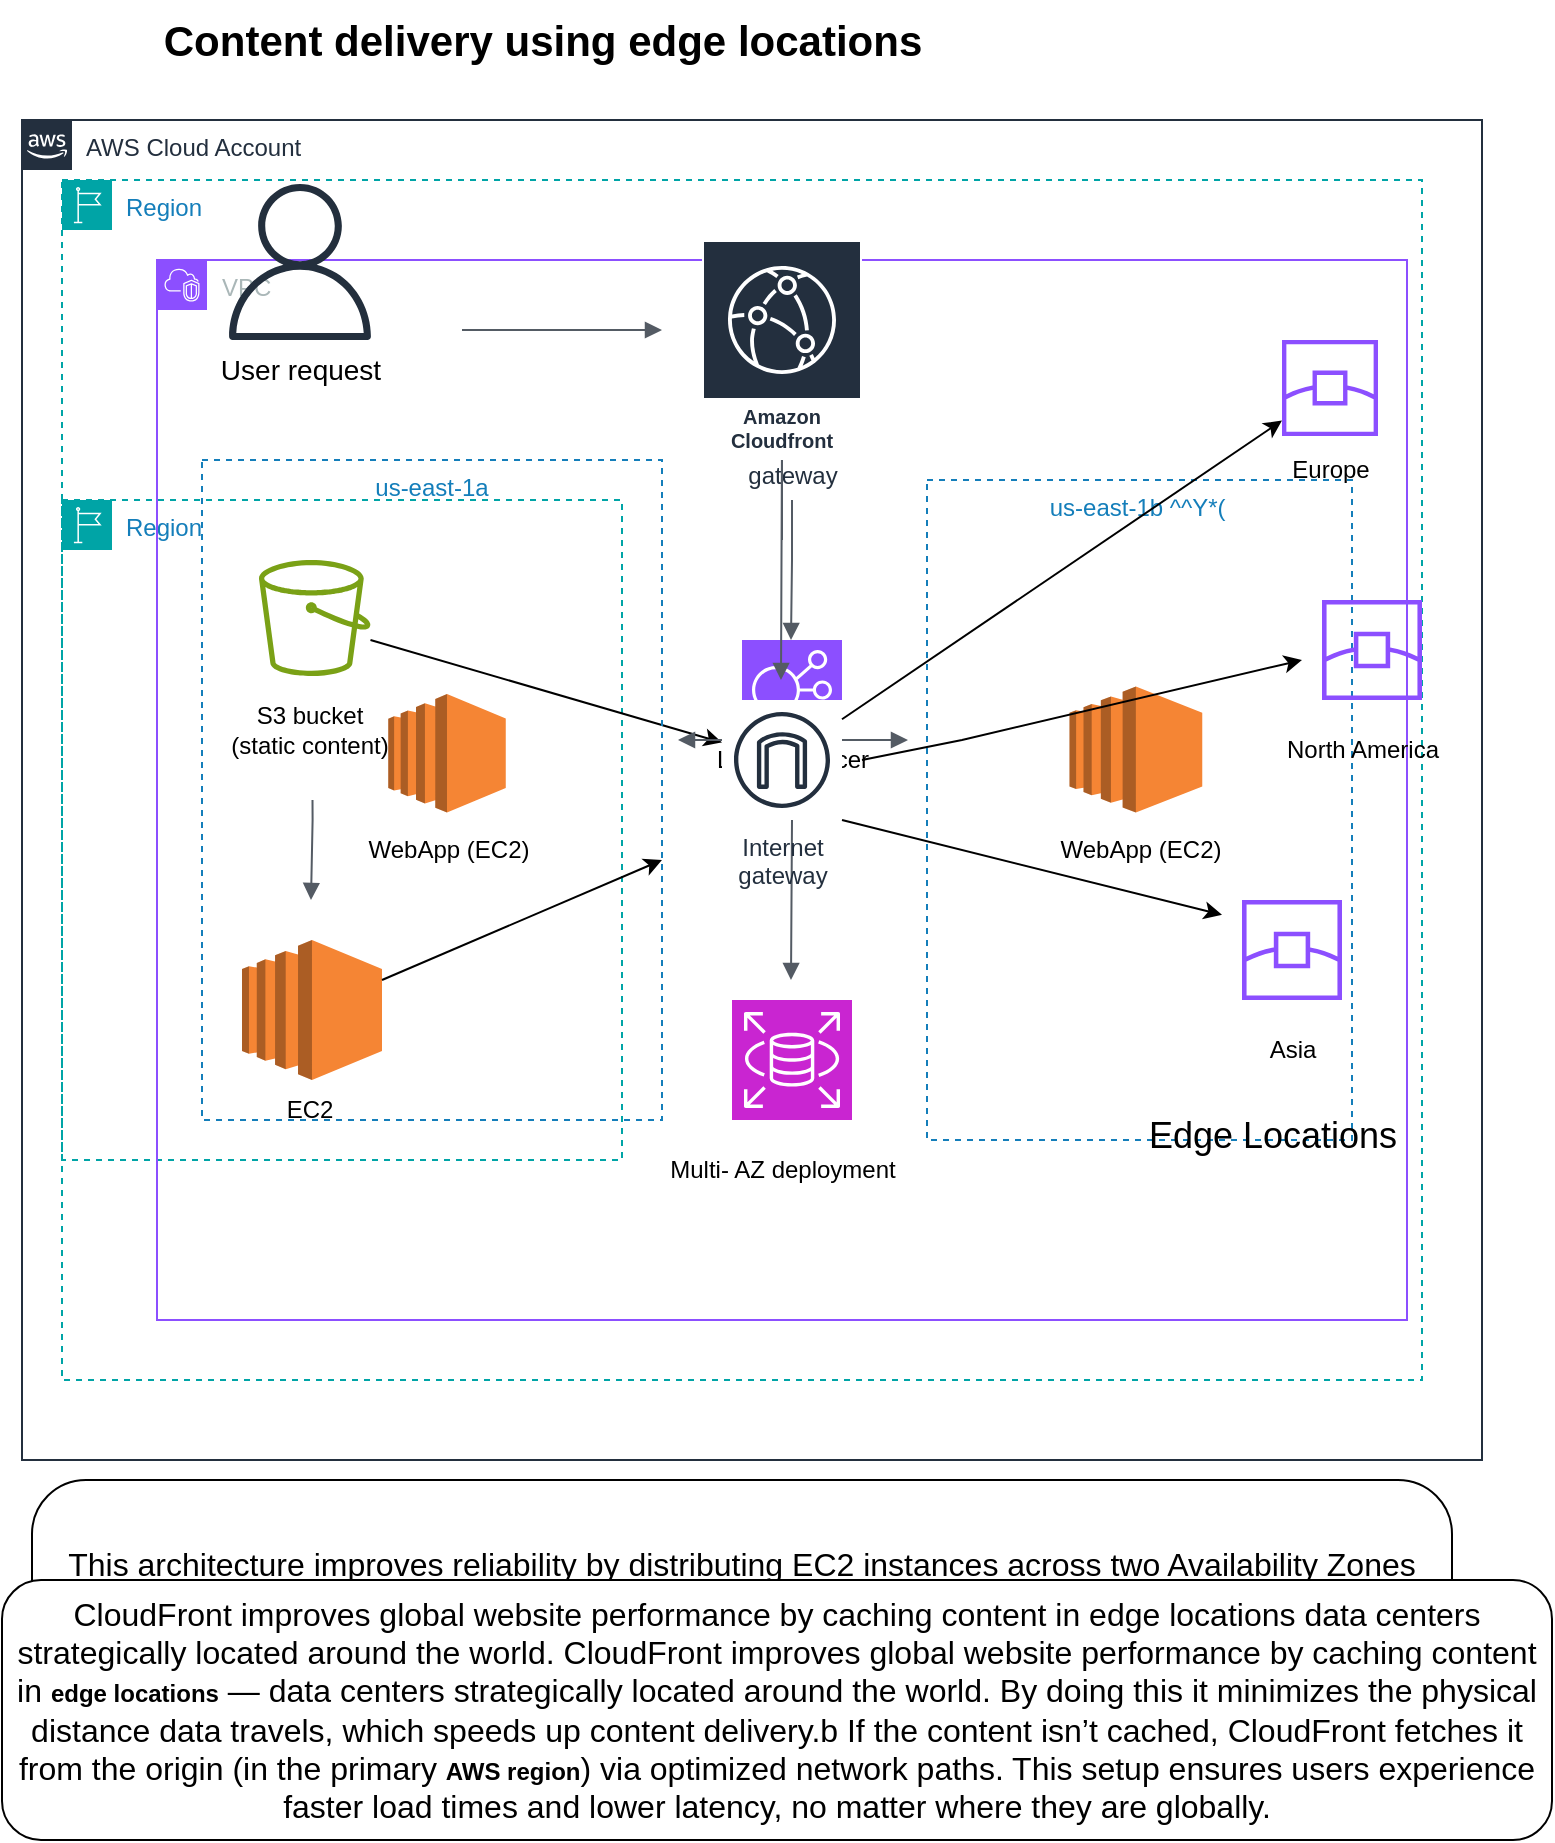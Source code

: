 <mxfile version="26.2.10" pages="2">
  <diagram name="Page-1" id="Ia9hCRzbgBy5XsJq7HXF">
    <mxGraphModel grid="1" page="1" gridSize="10" guides="1" tooltips="1" connect="1" arrows="1" fold="1" pageScale="1" pageWidth="850" pageHeight="1100" math="0" shadow="0">
      <root>
        <mxCell id="0" />
        <mxCell id="1" parent="0" />
        <mxCell id="m0VosQBLJgG95cNkHNOX-1" value="AWS Cloud Account" style="points=[[0,0],[0.25,0],[0.5,0],[0.75,0],[1,0],[1,0.25],[1,0.5],[1,0.75],[1,1],[0.75,1],[0.5,1],[0.25,1],[0,1],[0,0.75],[0,0.5],[0,0.25]];outlineConnect=0;gradientColor=none;html=1;whiteSpace=wrap;fontSize=12;fontStyle=0;container=1;pointerEvents=0;collapsible=0;recursiveResize=0;shape=mxgraph.aws4.group;grIcon=mxgraph.aws4.group_aws_cloud_alt;strokeColor=#232F3E;fillColor=none;verticalAlign=top;align=left;spacingLeft=30;fontColor=#232F3E;dashed=0;" parent="1" vertex="1">
          <mxGeometry x="50" y="110" width="730" height="670" as="geometry" />
        </mxCell>
        <mxCell id="A_Hm_GYKBpwXhpmtlRmx-6" value="Region" style="points=[[0,0],[0.25,0],[0.5,0],[0.75,0],[1,0],[1,0.25],[1,0.5],[1,0.75],[1,1],[0.75,1],[0.5,1],[0.25,1],[0,1],[0,0.75],[0,0.5],[0,0.25]];outlineConnect=0;gradientColor=none;html=1;whiteSpace=wrap;fontSize=12;fontStyle=0;container=1;pointerEvents=0;collapsible=0;recursiveResize=0;shape=mxgraph.aws4.group;grIcon=mxgraph.aws4.group_region;strokeColor=#00A4A6;fillColor=none;verticalAlign=top;align=left;spacingLeft=30;fontColor=#147EBA;dashed=1;" vertex="1" parent="m0VosQBLJgG95cNkHNOX-1">
          <mxGeometry x="20" y="190" width="280" height="330" as="geometry" />
        </mxCell>
        <mxCell id="A_Hm_GYKBpwXhpmtlRmx-15" value="" style="outlineConnect=0;dashed=0;verticalLabelPosition=bottom;verticalAlign=top;align=center;html=1;shape=mxgraph.aws3.ec2;fillColor=#F58534;gradientColor=none;" vertex="1" parent="A_Hm_GYKBpwXhpmtlRmx-6">
          <mxGeometry x="90" y="220" width="70" height="70" as="geometry" />
        </mxCell>
        <mxCell id="A_Hm_GYKBpwXhpmtlRmx-16" value="" style="edgeStyle=orthogonalEdgeStyle;html=1;endArrow=block;elbow=vertical;startArrow=none;endFill=1;strokeColor=#545B64;rounded=0;" edge="1" parent="A_Hm_GYKBpwXhpmtlRmx-6">
          <mxGeometry width="100" relative="1" as="geometry">
            <mxPoint x="125.25" y="150" as="sourcePoint" />
            <mxPoint x="124.5" y="200" as="targetPoint" />
            <Array as="points">
              <mxPoint x="126.25" y="150" />
              <mxPoint x="126.25" y="160" />
              <mxPoint x="125.25" y="160" />
            </Array>
          </mxGeometry>
        </mxCell>
        <mxCell id="A_Hm_GYKBpwXhpmtlRmx-18" value="EC2" style="text;html=1;align=center;verticalAlign=middle;whiteSpace=wrap;rounded=0;" vertex="1" parent="A_Hm_GYKBpwXhpmtlRmx-6">
          <mxGeometry x="94.25" y="290" width="60" height="30" as="geometry" />
        </mxCell>
        <mxCell id="A_Hm_GYKBpwXhpmtlRmx-19" value="S3 bucket (static content)" style="text;html=1;align=center;verticalAlign=middle;whiteSpace=wrap;rounded=0;" vertex="1" parent="A_Hm_GYKBpwXhpmtlRmx-6">
          <mxGeometry x="79.25" y="100" width="90" height="30" as="geometry" />
        </mxCell>
        <mxCell id="A_Hm_GYKBpwXhpmtlRmx-21" value="" style="sketch=0;outlineConnect=0;fontColor=#232F3E;gradientColor=none;fillColor=#7AA116;strokeColor=none;dashed=0;verticalLabelPosition=bottom;verticalAlign=top;align=center;html=1;fontSize=12;fontStyle=0;aspect=fixed;pointerEvents=1;shape=mxgraph.aws4.bucket;" vertex="1" parent="A_Hm_GYKBpwXhpmtlRmx-6">
          <mxGeometry x="98.48" y="30" width="55.77" height="58" as="geometry" />
        </mxCell>
        <mxCell id="A_Hm_GYKBpwXhpmtlRmx-29" value="" style="html=1;labelBackgroundColor=#ffffff;endArrow=classic;endFill=1;endSize=6;jettySize=auto;orthogonalLoop=1;strokeWidth=1;fontSize=14;rounded=0;" edge="1" parent="A_Hm_GYKBpwXhpmtlRmx-6" source="A_Hm_GYKBpwXhpmtlRmx-15">
          <mxGeometry width="60" height="60" relative="1" as="geometry">
            <mxPoint x="180" y="235" as="sourcePoint" />
            <mxPoint x="300" y="180" as="targetPoint" />
            <Array as="points">
              <mxPoint x="300" y="180" />
            </Array>
          </mxGeometry>
        </mxCell>
        <mxCell id="A_Hm_GYKBpwXhpmtlRmx-30" value="" style="html=1;labelBackgroundColor=#ffffff;endArrow=classic;endFill=1;endSize=6;jettySize=auto;orthogonalLoop=1;strokeWidth=1;fontSize=14;rounded=0;" edge="1" parent="A_Hm_GYKBpwXhpmtlRmx-6" target="A_Hm_GYKBpwXhpmtlRmx-24">
          <mxGeometry width="60" height="60" relative="1" as="geometry">
            <mxPoint x="154.25" y="70" as="sourcePoint" />
            <mxPoint x="214.25" y="10" as="targetPoint" />
            <Array as="points" />
          </mxGeometry>
        </mxCell>
        <mxCell id="A_Hm_GYKBpwXhpmtlRmx-31" value="&lt;br&gt;&lt;div&gt;&lt;br&gt;&lt;/div&gt;" style="edgeLabel;html=1;align=center;verticalAlign=middle;resizable=0;points=[];" vertex="1" connectable="0" parent="A_Hm_GYKBpwXhpmtlRmx-30">
          <mxGeometry x="-0.674" relative="1" as="geometry">
            <mxPoint as="offset" />
          </mxGeometry>
        </mxCell>
        <mxCell id="AFaa6eSulFojDyHGK63p-8" value="Region" style="points=[[0,0],[0.25,0],[0.5,0],[0.75,0],[1,0],[1,0.25],[1,0.5],[1,0.75],[1,1],[0.75,1],[0.5,1],[0.25,1],[0,1],[0,0.75],[0,0.5],[0,0.25]];outlineConnect=0;gradientColor=none;html=1;whiteSpace=wrap;fontSize=12;fontStyle=0;container=1;pointerEvents=0;collapsible=0;recursiveResize=0;shape=mxgraph.aws4.group;grIcon=mxgraph.aws4.group_region;strokeColor=#00A4A6;fillColor=none;verticalAlign=top;align=left;spacingLeft=30;fontColor=#147EBA;dashed=1;" vertex="1" parent="m0VosQBLJgG95cNkHNOX-1">
          <mxGeometry x="20" y="30" width="680" height="600" as="geometry" />
        </mxCell>
        <mxCell id="AFaa6eSulFojDyHGK63p-1" value="VPC" style="points=[[0,0],[0.25,0],[0.5,0],[0.75,0],[1,0],[1,0.25],[1,0.5],[1,0.75],[1,1],[0.75,1],[0.5,1],[0.25,1],[0,1],[0,0.75],[0,0.5],[0,0.25]];outlineConnect=0;gradientColor=none;html=1;whiteSpace=wrap;fontSize=12;fontStyle=0;container=1;pointerEvents=0;collapsible=0;recursiveResize=0;shape=mxgraph.aws4.group;grIcon=mxgraph.aws4.group_vpc2;strokeColor=#8C4FFF;fillColor=none;verticalAlign=top;align=left;spacingLeft=30;fontColor=#AAB7B8;dashed=0;" vertex="1" parent="AFaa6eSulFojDyHGK63p-8">
          <mxGeometry x="47.5" y="40" width="625" height="530" as="geometry" />
        </mxCell>
        <mxCell id="AFaa6eSulFojDyHGK63p-3" value="us-east-1a" style="fillColor=none;strokeColor=#147EBA;dashed=1;verticalAlign=top;fontStyle=0;fontColor=#147EBA;whiteSpace=wrap;html=1;" vertex="1" parent="AFaa6eSulFojDyHGK63p-1">
          <mxGeometry x="22.5" y="100" width="230" height="330" as="geometry" />
        </mxCell>
        <mxCell id="AFaa6eSulFojDyHGK63p-2" value="us-east-1b ^^Y*(&amp;nbsp;" style="fillColor=none;strokeColor=#147EBA;dashed=1;verticalAlign=top;fontStyle=0;fontColor=#147EBA;whiteSpace=wrap;html=1;" vertex="1" parent="AFaa6eSulFojDyHGK63p-1">
          <mxGeometry x="385" y="110" width="212.5" height="330" as="geometry" />
        </mxCell>
        <mxCell id="AFaa6eSulFojDyHGK63p-4" style="edgeStyle=orthogonalEdgeStyle;rounded=0;orthogonalLoop=1;jettySize=auto;html=1;exitX=0.5;exitY=1;exitDx=0;exitDy=0;" edge="1" parent="AFaa6eSulFojDyHGK63p-1" source="AFaa6eSulFojDyHGK63p-3" target="AFaa6eSulFojDyHGK63p-3">
          <mxGeometry relative="1" as="geometry" />
        </mxCell>
        <mxCell id="AFaa6eSulFojDyHGK63p-6" value="Internet&#xa;gateway" style="sketch=0;outlineConnect=0;fontColor=#232F3E;gradientColor=none;strokeColor=#232F3E;fillColor=#ffffff;dashed=0;verticalLabelPosition=bottom;verticalAlign=top;align=center;html=1;fontSize=12;fontStyle=0;aspect=fixed;shape=mxgraph.aws4.resourceIcon;resIcon=mxgraph.aws4.internet_gateway;" vertex="1" parent="AFaa6eSulFojDyHGK63p-1">
          <mxGeometry x="287.5" y="20" width="60" height="60" as="geometry" />
        </mxCell>
        <mxCell id="AFaa6eSulFojDyHGK63p-7" value="" style="sketch=0;points=[[0,0,0],[0.25,0,0],[0.5,0,0],[0.75,0,0],[1,0,0],[0,1,0],[0.25,1,0],[0.5,1,0],[0.75,1,0],[1,1,0],[0,0.25,0],[0,0.5,0],[0,0.75,0],[1,0.25,0],[1,0.5,0],[1,0.75,0]];outlineConnect=0;fontColor=#232F3E;fillColor=#8C4FFF;strokeColor=#ffffff;dashed=0;verticalLabelPosition=bottom;verticalAlign=top;align=center;html=1;fontSize=12;fontStyle=0;aspect=fixed;shape=mxgraph.aws4.resourceIcon;resIcon=mxgraph.aws4.elastic_load_balancing;" vertex="1" parent="AFaa6eSulFojDyHGK63p-1">
          <mxGeometry x="292.5" y="190" width="50" height="50" as="geometry" />
        </mxCell>
        <mxCell id="AFaa6eSulFojDyHGK63p-13" value="WebApp (EC2)" style="text;html=1;align=center;verticalAlign=middle;resizable=0;points=[];autosize=1;strokeColor=none;fillColor=none;" vertex="1" parent="AFaa6eSulFojDyHGK63p-1">
          <mxGeometry x="95" y="280" width="100" height="30" as="geometry" />
        </mxCell>
        <mxCell id="AFaa6eSulFojDyHGK63p-12" value="WebApp (EC2)" style="text;html=1;align=center;verticalAlign=middle;resizable=0;points=[];autosize=1;strokeColor=none;fillColor=none;" vertex="1" parent="AFaa6eSulFojDyHGK63p-1">
          <mxGeometry x="441.25" y="280" width="100" height="30" as="geometry" />
        </mxCell>
        <mxCell id="AFaa6eSulFojDyHGK63p-14" value="" style="sketch=0;points=[[0,0,0],[0.25,0,0],[0.5,0,0],[0.75,0,0],[1,0,0],[0,1,0],[0.25,1,0],[0.5,1,0],[0.75,1,0],[1,1,0],[0,0.25,0],[0,0.5,0],[0,0.75,0],[1,0.25,0],[1,0.5,0],[1,0.75,0]];outlineConnect=0;fontColor=#232F3E;fillColor=#C925D1;strokeColor=#ffffff;dashed=0;verticalLabelPosition=bottom;verticalAlign=top;align=center;html=1;fontSize=12;fontStyle=0;aspect=fixed;shape=mxgraph.aws4.resourceIcon;resIcon=mxgraph.aws4.rds;" vertex="1" parent="AFaa6eSulFojDyHGK63p-1">
          <mxGeometry x="287.5" y="370" width="60" height="60" as="geometry" />
        </mxCell>
        <mxCell id="AFaa6eSulFojDyHGK63p-17" value="" style="edgeStyle=orthogonalEdgeStyle;html=1;endArrow=block;elbow=vertical;startArrow=block;startFill=1;endFill=1;strokeColor=#545B64;rounded=0;" edge="1" parent="AFaa6eSulFojDyHGK63p-1">
          <mxGeometry width="100" relative="1" as="geometry">
            <mxPoint x="260.5" y="240" as="sourcePoint" />
            <mxPoint x="375.5" y="240" as="targetPoint" />
            <Array as="points">
              <mxPoint x="313" y="240.5" />
              <mxPoint x="313" y="240.5" />
            </Array>
          </mxGeometry>
        </mxCell>
        <mxCell id="AFaa6eSulFojDyHGK63p-22" value="" style="edgeStyle=orthogonalEdgeStyle;html=1;endArrow=block;elbow=vertical;startArrow=none;endFill=1;strokeColor=#545B64;rounded=0;" edge="1" parent="AFaa6eSulFojDyHGK63p-1">
          <mxGeometry width="100" relative="1" as="geometry">
            <mxPoint x="317.5" y="120" as="sourcePoint" />
            <mxPoint x="317" y="190" as="targetPoint" />
            <Array as="points">
              <mxPoint x="317" y="150" />
              <mxPoint x="317" y="150" />
            </Array>
          </mxGeometry>
        </mxCell>
        <mxCell id="AFaa6eSulFojDyHGK63p-24" value="" style="edgeStyle=orthogonalEdgeStyle;html=1;endArrow=block;elbow=vertical;startArrow=none;endFill=1;strokeColor=#545B64;rounded=0;" edge="1" parent="AFaa6eSulFojDyHGK63p-1" source="AFaa6eSulFojDyHGK63p-26">
          <mxGeometry width="100" relative="1" as="geometry">
            <mxPoint x="317.5" y="280" as="sourcePoint" />
            <mxPoint x="317" y="360" as="targetPoint" />
            <Array as="points">
              <mxPoint x="318" y="280" />
              <mxPoint x="317" y="280" />
            </Array>
          </mxGeometry>
        </mxCell>
        <mxCell id="AFaa6eSulFojDyHGK63p-26" value="Load balancer" style="text;html=1;align=center;verticalAlign=middle;resizable=0;points=[];autosize=1;strokeColor=none;fillColor=none;" vertex="1" parent="AFaa6eSulFojDyHGK63p-1">
          <mxGeometry x="267.5" y="235" width="100" height="30" as="geometry" />
        </mxCell>
        <mxCell id="AFaa6eSulFojDyHGK63p-34" value="Multi- AZ deployment" style="text;html=1;align=center;verticalAlign=middle;resizable=0;points=[];autosize=1;strokeColor=none;fillColor=none;" vertex="1" parent="AFaa6eSulFojDyHGK63p-1">
          <mxGeometry x="242.5" y="440" width="140" height="30" as="geometry" />
        </mxCell>
        <mxCell id="AFaa6eSulFojDyHGK63p-36" value="" style="outlineConnect=0;dashed=0;verticalLabelPosition=bottom;verticalAlign=top;align=center;html=1;shape=mxgraph.aws3.ec2;fillColor=#F58534;gradientColor=none;" vertex="1" parent="AFaa6eSulFojDyHGK63p-1">
          <mxGeometry x="115.63" y="217" width="58.75" height="59.3" as="geometry" />
        </mxCell>
        <mxCell id="AFaa6eSulFojDyHGK63p-35" value="" style="outlineConnect=0;dashed=0;verticalLabelPosition=bottom;verticalAlign=top;align=center;html=1;shape=mxgraph.aws3.ec2;fillColor=#F58534;gradientColor=none;" vertex="1" parent="AFaa6eSulFojDyHGK63p-1">
          <mxGeometry x="456.25" y="213.3" width="66.38" height="63" as="geometry" />
        </mxCell>
        <mxCell id="A_Hm_GYKBpwXhpmtlRmx-24" value="Internet&#xa;gateway" style="sketch=0;outlineConnect=0;fontColor=#232F3E;gradientColor=none;strokeColor=#232F3E;fillColor=#ffffff;dashed=0;verticalLabelPosition=bottom;verticalAlign=top;align=center;html=1;fontSize=12;fontStyle=0;aspect=fixed;shape=mxgraph.aws4.resourceIcon;resIcon=mxgraph.aws4.internet_gateway;" vertex="1" parent="m0VosQBLJgG95cNkHNOX-1">
          <mxGeometry x="350" y="290" width="60" height="60" as="geometry" />
        </mxCell>
        <mxCell id="A_Hm_GYKBpwXhpmtlRmx-32" value="" style="edgeStyle=orthogonalEdgeStyle;html=1;endArrow=block;elbow=vertical;startArrow=none;endFill=1;strokeColor=#545B64;rounded=0;" edge="1" parent="m0VosQBLJgG95cNkHNOX-1">
          <mxGeometry width="100" relative="1" as="geometry">
            <mxPoint x="380" y="210" as="sourcePoint" />
            <mxPoint x="379.5" y="280" as="targetPoint" />
            <Array as="points">
              <mxPoint x="379.5" y="160" />
              <mxPoint x="379.5" y="160" />
            </Array>
          </mxGeometry>
        </mxCell>
        <mxCell id="A_Hm_GYKBpwXhpmtlRmx-33" value="" style="html=1;labelBackgroundColor=#ffffff;endArrow=classic;endFill=1;endSize=6;jettySize=auto;orthogonalLoop=1;strokeWidth=1;fontSize=14;rounded=0;" edge="1" parent="m0VosQBLJgG95cNkHNOX-1" source="A_Hm_GYKBpwXhpmtlRmx-24" target="A_Hm_GYKBpwXhpmtlRmx-38">
          <mxGeometry width="60" height="60" relative="1" as="geometry">
            <mxPoint x="420" y="310" as="sourcePoint" />
            <mxPoint x="520" y="290" as="targetPoint" />
            <Array as="points" />
          </mxGeometry>
        </mxCell>
        <mxCell id="A_Hm_GYKBpwXhpmtlRmx-38" value="" style="sketch=0;outlineConnect=0;fontColor=#232F3E;gradientColor=none;fillColor=#8C4FFF;strokeColor=none;dashed=0;verticalLabelPosition=bottom;verticalAlign=top;align=center;html=1;fontSize=12;fontStyle=0;aspect=fixed;pointerEvents=1;shape=mxgraph.aws4.edge_location;" vertex="1" parent="m0VosQBLJgG95cNkHNOX-1">
          <mxGeometry x="630" y="110" width="48" height="48" as="geometry" />
        </mxCell>
        <mxCell id="A_Hm_GYKBpwXhpmtlRmx-37" value="" style="sketch=0;outlineConnect=0;fontColor=#232F3E;gradientColor=none;fillColor=#8C4FFF;strokeColor=none;dashed=0;verticalLabelPosition=bottom;verticalAlign=top;align=center;html=1;fontSize=12;fontStyle=0;aspect=fixed;pointerEvents=1;shape=mxgraph.aws4.edge_location;" vertex="1" parent="m0VosQBLJgG95cNkHNOX-1">
          <mxGeometry x="610" y="390" width="50" height="50" as="geometry" />
        </mxCell>
        <mxCell id="A_Hm_GYKBpwXhpmtlRmx-36" value="" style="sketch=0;outlineConnect=0;fontColor=#232F3E;gradientColor=none;fillColor=#8C4FFF;strokeColor=none;dashed=0;verticalLabelPosition=bottom;verticalAlign=top;align=center;html=1;fontSize=12;fontStyle=0;aspect=fixed;pointerEvents=1;shape=mxgraph.aws4.edge_location;" vertex="1" parent="m0VosQBLJgG95cNkHNOX-1">
          <mxGeometry x="650" y="240" width="50" height="50" as="geometry" />
        </mxCell>
        <mxCell id="A_Hm_GYKBpwXhpmtlRmx-45" value="" style="endArrow=classic;html=1;rounded=0;" edge="1" parent="m0VosQBLJgG95cNkHNOX-1">
          <mxGeometry width="50" height="50" relative="1" as="geometry">
            <mxPoint x="420" y="320" as="sourcePoint" />
            <mxPoint x="640" y="270" as="targetPoint" />
            <Array as="points">
              <mxPoint x="420" y="320" />
              <mxPoint x="470" y="310" />
            </Array>
          </mxGeometry>
        </mxCell>
        <mxCell id="A_Hm_GYKBpwXhpmtlRmx-46" value="" style="endArrow=classic;html=1;rounded=0;" edge="1" parent="m0VosQBLJgG95cNkHNOX-1">
          <mxGeometry width="50" height="50" relative="1" as="geometry">
            <mxPoint x="410" y="350" as="sourcePoint" />
            <mxPoint x="600" y="397.42" as="targetPoint" />
            <Array as="points" />
          </mxGeometry>
        </mxCell>
        <mxCell id="A_Hm_GYKBpwXhpmtlRmx-50" value="Europe" style="text;html=1;align=center;verticalAlign=middle;resizable=0;points=[];autosize=1;strokeColor=none;fillColor=none;" vertex="1" parent="m0VosQBLJgG95cNkHNOX-1">
          <mxGeometry x="624" y="160" width="60" height="30" as="geometry" />
        </mxCell>
        <mxCell id="A_Hm_GYKBpwXhpmtlRmx-51" value="&lt;font style=&quot;font-size: 18px;&quot;&gt;Edge Locations&lt;/font&gt;&lt;div&gt;&lt;br&gt;&lt;/div&gt;" style="text;html=1;align=center;verticalAlign=middle;resizable=0;points=[];autosize=1;strokeColor=none;fillColor=none;" vertex="1" parent="m0VosQBLJgG95cNkHNOX-1">
          <mxGeometry x="550" y="490" width="150" height="50" as="geometry" />
        </mxCell>
        <mxCell id="A_Hm_GYKBpwXhpmtlRmx-52" value="Amazon Cloudfront" style="sketch=0;outlineConnect=0;fontColor=#232F3E;gradientColor=none;strokeColor=#ffffff;fillColor=#232F3E;dashed=0;verticalLabelPosition=middle;verticalAlign=bottom;align=center;html=1;whiteSpace=wrap;fontSize=10;fontStyle=1;spacing=3;shape=mxgraph.aws4.productIcon;prIcon=mxgraph.aws4.cloudfront;" vertex="1" parent="m0VosQBLJgG95cNkHNOX-1">
          <mxGeometry x="340" y="60" width="80" height="110" as="geometry" />
        </mxCell>
        <mxCell id="A_Hm_GYKBpwXhpmtlRmx-55" value="" style="edgeStyle=orthogonalEdgeStyle;html=1;endArrow=block;elbow=vertical;startArrow=none;endFill=1;strokeColor=#545B64;rounded=0;" edge="1" parent="m0VosQBLJgG95cNkHNOX-1">
          <mxGeometry width="100" relative="1" as="geometry">
            <mxPoint x="220" y="105" as="sourcePoint" />
            <mxPoint x="320" y="105" as="targetPoint" />
            <Array as="points">
              <mxPoint x="270" y="105" />
              <mxPoint x="270" y="105" />
            </Array>
          </mxGeometry>
        </mxCell>
        <mxCell id="A_Hm_GYKBpwXhpmtlRmx-57" value="" style="sketch=0;outlineConnect=0;fontColor=#232F3E;gradientColor=none;fillColor=#232F3D;strokeColor=none;dashed=0;verticalLabelPosition=bottom;verticalAlign=top;align=center;html=1;fontSize=12;fontStyle=0;aspect=fixed;pointerEvents=1;shape=mxgraph.aws4.user;" vertex="1" parent="m0VosQBLJgG95cNkHNOX-1">
          <mxGeometry x="100" y="32" width="78" height="78" as="geometry" />
        </mxCell>
        <mxCell id="A_Hm_GYKBpwXhpmtlRmx-58" value="&lt;font style=&quot;font-size: 14px;&quot;&gt;User request&lt;/font&gt;" style="text;html=1;align=center;verticalAlign=middle;resizable=0;points=[];autosize=1;strokeColor=none;fillColor=none;" vertex="1" parent="m0VosQBLJgG95cNkHNOX-1">
          <mxGeometry x="89" y="110" width="100" height="30" as="geometry" />
        </mxCell>
        <mxCell id="A_Hm_GYKBpwXhpmtlRmx-49" value="North America" style="text;html=1;align=center;verticalAlign=middle;resizable=0;points=[];autosize=1;strokeColor=none;fillColor=none;" vertex="1" parent="m0VosQBLJgG95cNkHNOX-1">
          <mxGeometry x="620" y="300" width="100" height="30" as="geometry" />
        </mxCell>
        <mxCell id="A_Hm_GYKBpwXhpmtlRmx-48" value="Asia" style="text;html=1;align=center;verticalAlign=middle;resizable=0;points=[];autosize=1;strokeColor=none;fillColor=none;" vertex="1" parent="m0VosQBLJgG95cNkHNOX-1">
          <mxGeometry x="610" y="450" width="50" height="30" as="geometry" />
        </mxCell>
        <mxCell id="A_Hm_GYKBpwXhpmtlRmx-4" value="&lt;font style=&quot;font-size: 21px;&quot;&gt;Content delivery using edge locations&lt;/font&gt;" style="text;strokeColor=none;fillColor=none;html=1;fontSize=24;fontStyle=1;verticalAlign=middle;align=center;" vertex="1" parent="1">
          <mxGeometry x="260" y="50" width="100" height="40" as="geometry" />
        </mxCell>
        <mxCell id="AFaa6eSulFojDyHGK63p-29" value="&lt;span style=&quot;text-align: start; font-size: medium;&quot;&gt;This architecture improves reliability by distributing EC2 instances across two Availability Zones (AZs), so if one AZ fails, the Load Balancer redirects traffic to the healthy instance in the other AZ. The RDS database is deployed in Multi-AZ mode, providing automatic failover to a standby instance in another AZ without manual intervention. This ensures both the web application and database remain available during an AZ outage. As a result, the system minimizes downtime and maintains high availability for users.&lt;/span&gt;" style="rounded=1;whiteSpace=wrap;html=1;" vertex="1" parent="1">
          <mxGeometry x="55" y="790" width="710" height="180" as="geometry" />
        </mxCell>
        <mxCell id="A_Hm_GYKBpwXhpmtlRmx-61" value="&lt;span style=&quot;text-align: start; font-size: medium;&quot;&gt;CloudFront improves global website performance by caching content in edge locations&lt;/span&gt;&lt;span style=&quot;text-align: start; font-size: medium;&quot;&gt;&amp;nbsp;data centers strategically located around the world.&amp;nbsp;&lt;/span&gt;&lt;span style=&quot;text-align: start; font-size: medium;&quot;&gt;CloudFront improves global website performance by caching content in&amp;nbsp;&lt;/span&gt;&lt;strong style=&quot;text-align: start;&quot; data-end=&quot;87&quot; data-start=&quot;69&quot;&gt;edge locations&lt;/strong&gt;&lt;span style=&quot;text-align: start; font-size: medium;&quot;&gt;&amp;nbsp;— data centers strategically located around the world. By doing this it&amp;nbsp;&lt;/span&gt;&lt;span style=&quot;text-align: start; font-size: medium;&quot;&gt;minimizes the physical distance data travels, which speeds up content delivery.b&amp;nbsp;&lt;/span&gt;&lt;span style=&quot;text-align: start; font-size: medium;&quot;&gt;If the content isn’t cached, CloudFront fetches it from the origin (in the primary&amp;nbsp;&lt;/span&gt;&lt;strong style=&quot;text-align: start;&quot; data-end=&quot;542&quot; data-start=&quot;528&quot;&gt;AWS region&lt;/strong&gt;&lt;span style=&quot;text-align: start; font-size: medium;&quot;&gt;) via optimized network paths. This setup ensures users experience faster load times and lower latency, no matter where they are globally.&lt;/span&gt;" style="rounded=1;whiteSpace=wrap;html=1;" vertex="1" parent="1">
          <mxGeometry x="40" y="840" width="775" height="130" as="geometry" />
        </mxCell>
      </root>
    </mxGraphModel>
  </diagram>
  <diagram name="Copy of Page-1" id="4JaByRIM60z0HqITU6Vz">
    <mxGraphModel dx="1020" dy="639" grid="1" gridSize="10" guides="1" tooltips="1" connect="1" arrows="1" fold="1" page="1" pageScale="1" pageWidth="850" pageHeight="1100" math="0" shadow="0">
      <root>
        <mxCell id="l0Ki-1C9bk3dsSCilk-E-0" />
        <mxCell id="l0Ki-1C9bk3dsSCilk-E-1" parent="l0Ki-1C9bk3dsSCilk-E-0" />
        <mxCell id="l0Ki-1C9bk3dsSCilk-E-2" value="AWS Cloud Account" style="points=[[0,0],[0.25,0],[0.5,0],[0.75,0],[1,0],[1,0.25],[1,0.5],[1,0.75],[1,1],[0.75,1],[0.5,1],[0.25,1],[0,1],[0,0.75],[0,0.5],[0,0.25]];outlineConnect=0;gradientColor=none;html=1;whiteSpace=wrap;fontSize=12;fontStyle=0;container=1;pointerEvents=0;collapsible=0;recursiveResize=0;shape=mxgraph.aws4.group;grIcon=mxgraph.aws4.group_aws_cloud_alt;strokeColor=#232F3E;fillColor=none;verticalAlign=top;align=left;spacingLeft=30;fontColor=#232F3E;dashed=0;" vertex="1" parent="l0Ki-1C9bk3dsSCilk-E-1">
          <mxGeometry x="60" y="150" width="730" height="670" as="geometry" />
        </mxCell>
        <mxCell id="l0Ki-1C9bk3dsSCilk-E-3" value="Region" style="points=[[0,0],[0.25,0],[0.5,0],[0.75,0],[1,0],[1,0.25],[1,0.5],[1,0.75],[1,1],[0.75,1],[0.5,1],[0.25,1],[0,1],[0,0.75],[0,0.5],[0,0.25]];outlineConnect=0;gradientColor=none;html=1;whiteSpace=wrap;fontSize=12;fontStyle=0;container=1;pointerEvents=0;collapsible=0;recursiveResize=0;shape=mxgraph.aws4.group;grIcon=mxgraph.aws4.group_region;strokeColor=#00A4A6;fillColor=none;verticalAlign=top;align=left;spacingLeft=30;fontColor=#147EBA;dashed=1;" vertex="1" parent="l0Ki-1C9bk3dsSCilk-E-2">
          <mxGeometry x="20" y="190" width="280" height="330" as="geometry" />
        </mxCell>
        <mxCell id="l0Ki-1C9bk3dsSCilk-E-4" value="" style="outlineConnect=0;dashed=0;verticalLabelPosition=bottom;verticalAlign=top;align=center;html=1;shape=mxgraph.aws3.ec2;fillColor=#F58534;gradientColor=none;" vertex="1" parent="l0Ki-1C9bk3dsSCilk-E-3">
          <mxGeometry x="90" y="220" width="70" height="70" as="geometry" />
        </mxCell>
        <mxCell id="l0Ki-1C9bk3dsSCilk-E-5" value="" style="edgeStyle=orthogonalEdgeStyle;html=1;endArrow=block;elbow=vertical;startArrow=none;endFill=1;strokeColor=#545B64;rounded=0;" edge="1" parent="l0Ki-1C9bk3dsSCilk-E-3">
          <mxGeometry width="100" relative="1" as="geometry">
            <mxPoint x="125.25" y="150" as="sourcePoint" />
            <mxPoint x="124.5" y="200" as="targetPoint" />
            <Array as="points">
              <mxPoint x="126.25" y="150" />
              <mxPoint x="126.25" y="160" />
              <mxPoint x="125.25" y="160" />
            </Array>
          </mxGeometry>
        </mxCell>
        <mxCell id="l0Ki-1C9bk3dsSCilk-E-6" value="EC2" style="text;html=1;align=center;verticalAlign=middle;whiteSpace=wrap;rounded=0;" vertex="1" parent="l0Ki-1C9bk3dsSCilk-E-3">
          <mxGeometry x="94.25" y="290" width="60" height="30" as="geometry" />
        </mxCell>
        <mxCell id="l0Ki-1C9bk3dsSCilk-E-7" value="S3 bucket (static content)" style="text;html=1;align=center;verticalAlign=middle;whiteSpace=wrap;rounded=0;" vertex="1" parent="l0Ki-1C9bk3dsSCilk-E-3">
          <mxGeometry x="79.25" y="100" width="90" height="30" as="geometry" />
        </mxCell>
        <mxCell id="l0Ki-1C9bk3dsSCilk-E-8" value="" style="sketch=0;outlineConnect=0;fontColor=#232F3E;gradientColor=none;fillColor=#7AA116;strokeColor=none;dashed=0;verticalLabelPosition=bottom;verticalAlign=top;align=center;html=1;fontSize=12;fontStyle=0;aspect=fixed;pointerEvents=1;shape=mxgraph.aws4.bucket;" vertex="1" parent="l0Ki-1C9bk3dsSCilk-E-3">
          <mxGeometry x="98.48" y="30" width="55.77" height="58" as="geometry" />
        </mxCell>
        <mxCell id="l0Ki-1C9bk3dsSCilk-E-9" value="" style="html=1;labelBackgroundColor=#ffffff;endArrow=classic;endFill=1;endSize=6;jettySize=auto;orthogonalLoop=1;strokeWidth=1;fontSize=14;rounded=0;" edge="1" parent="l0Ki-1C9bk3dsSCilk-E-3" source="l0Ki-1C9bk3dsSCilk-E-4">
          <mxGeometry width="60" height="60" relative="1" as="geometry">
            <mxPoint x="180" y="235" as="sourcePoint" />
            <mxPoint x="300" y="180" as="targetPoint" />
            <Array as="points">
              <mxPoint x="300" y="180" />
            </Array>
          </mxGeometry>
        </mxCell>
        <mxCell id="l0Ki-1C9bk3dsSCilk-E-10" value="" style="html=1;labelBackgroundColor=#ffffff;endArrow=classic;endFill=1;endSize=6;jettySize=auto;orthogonalLoop=1;strokeWidth=1;fontSize=14;rounded=0;" edge="1" parent="l0Ki-1C9bk3dsSCilk-E-3" target="l0Ki-1C9bk3dsSCilk-E-12">
          <mxGeometry width="60" height="60" relative="1" as="geometry">
            <mxPoint x="154.25" y="70" as="sourcePoint" />
            <mxPoint x="214.25" y="10" as="targetPoint" />
            <Array as="points" />
          </mxGeometry>
        </mxCell>
        <mxCell id="l0Ki-1C9bk3dsSCilk-E-11" value="&lt;br&gt;&lt;div&gt;&lt;br&gt;&lt;/div&gt;" style="edgeLabel;html=1;align=center;verticalAlign=middle;resizable=0;points=[];" vertex="1" connectable="0" parent="l0Ki-1C9bk3dsSCilk-E-10">
          <mxGeometry x="-0.674" relative="1" as="geometry">
            <mxPoint as="offset" />
          </mxGeometry>
        </mxCell>
        <mxCell id="l0Ki-1C9bk3dsSCilk-E-12" value="Internet&#xa;gateway" style="sketch=0;outlineConnect=0;fontColor=#232F3E;gradientColor=none;strokeColor=#232F3E;fillColor=#ffffff;dashed=0;verticalLabelPosition=bottom;verticalAlign=top;align=center;html=1;fontSize=12;fontStyle=0;aspect=fixed;shape=mxgraph.aws4.resourceIcon;resIcon=mxgraph.aws4.internet_gateway;" vertex="1" parent="l0Ki-1C9bk3dsSCilk-E-2">
          <mxGeometry x="350" y="290" width="60" height="60" as="geometry" />
        </mxCell>
        <mxCell id="l0Ki-1C9bk3dsSCilk-E-13" value="" style="edgeStyle=orthogonalEdgeStyle;html=1;endArrow=block;elbow=vertical;startArrow=none;endFill=1;strokeColor=#545B64;rounded=0;" edge="1" parent="l0Ki-1C9bk3dsSCilk-E-2">
          <mxGeometry width="100" relative="1" as="geometry">
            <mxPoint x="380" y="210" as="sourcePoint" />
            <mxPoint x="379.5" y="280" as="targetPoint" />
            <Array as="points">
              <mxPoint x="379.5" y="160" />
              <mxPoint x="379.5" y="160" />
            </Array>
          </mxGeometry>
        </mxCell>
        <mxCell id="l0Ki-1C9bk3dsSCilk-E-14" value="" style="html=1;labelBackgroundColor=#ffffff;endArrow=classic;endFill=1;endSize=6;jettySize=auto;orthogonalLoop=1;strokeWidth=1;fontSize=14;rounded=0;" edge="1" parent="l0Ki-1C9bk3dsSCilk-E-2" source="l0Ki-1C9bk3dsSCilk-E-12" target="l0Ki-1C9bk3dsSCilk-E-15">
          <mxGeometry width="60" height="60" relative="1" as="geometry">
            <mxPoint x="420" y="310" as="sourcePoint" />
            <mxPoint x="520" y="290" as="targetPoint" />
            <Array as="points" />
          </mxGeometry>
        </mxCell>
        <mxCell id="l0Ki-1C9bk3dsSCilk-E-15" value="" style="sketch=0;outlineConnect=0;fontColor=#232F3E;gradientColor=none;fillColor=#8C4FFF;strokeColor=none;dashed=0;verticalLabelPosition=bottom;verticalAlign=top;align=center;html=1;fontSize=12;fontStyle=0;aspect=fixed;pointerEvents=1;shape=mxgraph.aws4.edge_location;" vertex="1" parent="l0Ki-1C9bk3dsSCilk-E-2">
          <mxGeometry x="630" y="110" width="48" height="48" as="geometry" />
        </mxCell>
        <mxCell id="l0Ki-1C9bk3dsSCilk-E-16" value="" style="sketch=0;outlineConnect=0;fontColor=#232F3E;gradientColor=none;fillColor=#8C4FFF;strokeColor=none;dashed=0;verticalLabelPosition=bottom;verticalAlign=top;align=center;html=1;fontSize=12;fontStyle=0;aspect=fixed;pointerEvents=1;shape=mxgraph.aws4.edge_location;" vertex="1" parent="l0Ki-1C9bk3dsSCilk-E-2">
          <mxGeometry x="610" y="390" width="50" height="50" as="geometry" />
        </mxCell>
        <mxCell id="l0Ki-1C9bk3dsSCilk-E-17" value="" style="sketch=0;outlineConnect=0;fontColor=#232F3E;gradientColor=none;fillColor=#8C4FFF;strokeColor=none;dashed=0;verticalLabelPosition=bottom;verticalAlign=top;align=center;html=1;fontSize=12;fontStyle=0;aspect=fixed;pointerEvents=1;shape=mxgraph.aws4.edge_location;" vertex="1" parent="l0Ki-1C9bk3dsSCilk-E-2">
          <mxGeometry x="650" y="240" width="50" height="50" as="geometry" />
        </mxCell>
        <mxCell id="l0Ki-1C9bk3dsSCilk-E-18" value="" style="endArrow=classic;html=1;rounded=0;" edge="1" parent="l0Ki-1C9bk3dsSCilk-E-2">
          <mxGeometry width="50" height="50" relative="1" as="geometry">
            <mxPoint x="420" y="320" as="sourcePoint" />
            <mxPoint x="640" y="270" as="targetPoint" />
            <Array as="points">
              <mxPoint x="420" y="320" />
              <mxPoint x="470" y="310" />
            </Array>
          </mxGeometry>
        </mxCell>
        <mxCell id="l0Ki-1C9bk3dsSCilk-E-19" value="" style="endArrow=classic;html=1;rounded=0;" edge="1" parent="l0Ki-1C9bk3dsSCilk-E-2">
          <mxGeometry width="50" height="50" relative="1" as="geometry">
            <mxPoint x="410" y="350" as="sourcePoint" />
            <mxPoint x="600" y="397.42" as="targetPoint" />
            <Array as="points" />
          </mxGeometry>
        </mxCell>
        <mxCell id="l0Ki-1C9bk3dsSCilk-E-20" value="Europe" style="text;html=1;align=center;verticalAlign=middle;resizable=0;points=[];autosize=1;strokeColor=none;fillColor=none;" vertex="1" parent="l0Ki-1C9bk3dsSCilk-E-2">
          <mxGeometry x="624" y="160" width="60" height="30" as="geometry" />
        </mxCell>
        <mxCell id="l0Ki-1C9bk3dsSCilk-E-21" value="&lt;font style=&quot;font-size: 18px;&quot;&gt;Edge Locations&lt;/font&gt;&lt;div&gt;&lt;br&gt;&lt;/div&gt;" style="text;html=1;align=center;verticalAlign=middle;resizable=0;points=[];autosize=1;strokeColor=none;fillColor=none;" vertex="1" parent="l0Ki-1C9bk3dsSCilk-E-2">
          <mxGeometry x="550" y="490" width="150" height="50" as="geometry" />
        </mxCell>
        <mxCell id="l0Ki-1C9bk3dsSCilk-E-22" value="Amazon Cloudfront" style="sketch=0;outlineConnect=0;fontColor=#232F3E;gradientColor=none;strokeColor=#ffffff;fillColor=#232F3E;dashed=0;verticalLabelPosition=middle;verticalAlign=bottom;align=center;html=1;whiteSpace=wrap;fontSize=10;fontStyle=1;spacing=3;shape=mxgraph.aws4.productIcon;prIcon=mxgraph.aws4.cloudfront;" vertex="1" parent="l0Ki-1C9bk3dsSCilk-E-2">
          <mxGeometry x="340" y="60" width="80" height="110" as="geometry" />
        </mxCell>
        <mxCell id="l0Ki-1C9bk3dsSCilk-E-23" value="" style="edgeStyle=orthogonalEdgeStyle;html=1;endArrow=block;elbow=vertical;startArrow=none;endFill=1;strokeColor=#545B64;rounded=0;" edge="1" parent="l0Ki-1C9bk3dsSCilk-E-2">
          <mxGeometry width="100" relative="1" as="geometry">
            <mxPoint x="220" y="105" as="sourcePoint" />
            <mxPoint x="320" y="105" as="targetPoint" />
            <Array as="points">
              <mxPoint x="270" y="105" />
              <mxPoint x="270" y="105" />
            </Array>
          </mxGeometry>
        </mxCell>
        <mxCell id="l0Ki-1C9bk3dsSCilk-E-24" value="" style="sketch=0;outlineConnect=0;fontColor=#232F3E;gradientColor=none;fillColor=#232F3D;strokeColor=none;dashed=0;verticalLabelPosition=bottom;verticalAlign=top;align=center;html=1;fontSize=12;fontStyle=0;aspect=fixed;pointerEvents=1;shape=mxgraph.aws4.user;" vertex="1" parent="l0Ki-1C9bk3dsSCilk-E-2">
          <mxGeometry x="100" y="32" width="78" height="78" as="geometry" />
        </mxCell>
        <mxCell id="l0Ki-1C9bk3dsSCilk-E-25" value="&lt;font style=&quot;font-size: 14px;&quot;&gt;User request&lt;/font&gt;" style="text;html=1;align=center;verticalAlign=middle;resizable=0;points=[];autosize=1;strokeColor=none;fillColor=none;" vertex="1" parent="l0Ki-1C9bk3dsSCilk-E-2">
          <mxGeometry x="89" y="110" width="100" height="30" as="geometry" />
        </mxCell>
        <mxCell id="l0Ki-1C9bk3dsSCilk-E-26" value="North America" style="text;html=1;align=center;verticalAlign=middle;resizable=0;points=[];autosize=1;strokeColor=none;fillColor=none;" vertex="1" parent="l0Ki-1C9bk3dsSCilk-E-2">
          <mxGeometry x="620" y="300" width="100" height="30" as="geometry" />
        </mxCell>
        <mxCell id="l0Ki-1C9bk3dsSCilk-E-27" value="Asia" style="text;html=1;align=center;verticalAlign=middle;resizable=0;points=[];autosize=1;strokeColor=none;fillColor=none;" vertex="1" parent="l0Ki-1C9bk3dsSCilk-E-2">
          <mxGeometry x="610" y="450" width="50" height="30" as="geometry" />
        </mxCell>
        <mxCell id="l0Ki-1C9bk3dsSCilk-E-28" value="&lt;font style=&quot;font-size: 21px;&quot;&gt;Content delivery using edge locations&lt;/font&gt;" style="text;strokeColor=none;fillColor=none;html=1;fontSize=24;fontStyle=1;verticalAlign=middle;align=center;" vertex="1" parent="l0Ki-1C9bk3dsSCilk-E-1">
          <mxGeometry x="260" y="50" width="100" height="40" as="geometry" />
        </mxCell>
        <mxCell id="l0Ki-1C9bk3dsSCilk-E-29" value="&lt;span style=&quot;text-align: start; font-size: medium;&quot;&gt;CloudFront improves global website performance by caching content in edge locations&lt;/span&gt;&lt;span style=&quot;text-align: start; font-size: medium;&quot;&gt;&amp;nbsp;data centers strategically located around the world.&amp;nbsp;&lt;/span&gt;&lt;span style=&quot;text-align: start; font-size: medium;&quot;&gt;CloudFront improves global website performance by caching content in&amp;nbsp;&lt;/span&gt;&lt;strong style=&quot;text-align: start;&quot; data-end=&quot;87&quot; data-start=&quot;69&quot;&gt;edge locations&lt;/strong&gt;&lt;span style=&quot;text-align: start; font-size: medium;&quot;&gt;&amp;nbsp;— data centers strategically located around the world. By doing this it&amp;nbsp;&lt;/span&gt;&lt;span style=&quot;text-align: start; font-size: medium;&quot;&gt;minimizes the physical distance data travels, which speeds up content delivery.b&amp;nbsp;&lt;/span&gt;&lt;span style=&quot;text-align: start; font-size: medium;&quot;&gt;If the content isn’t cached, CloudFront fetches it from the origin (in the primary&amp;nbsp;&lt;/span&gt;&lt;strong style=&quot;text-align: start;&quot; data-end=&quot;542&quot; data-start=&quot;528&quot;&gt;AWS region&lt;/strong&gt;&lt;span style=&quot;text-align: start; font-size: medium;&quot;&gt;) via optimized network paths. This setup ensures users experience faster load times and lower latency, no matter where they are globally.&lt;/span&gt;" style="rounded=1;whiteSpace=wrap;html=1;" vertex="1" parent="l0Ki-1C9bk3dsSCilk-E-1">
          <mxGeometry x="40" y="840" width="775" height="130" as="geometry" />
        </mxCell>
      </root>
    </mxGraphModel>
  </diagram>
</mxfile>
